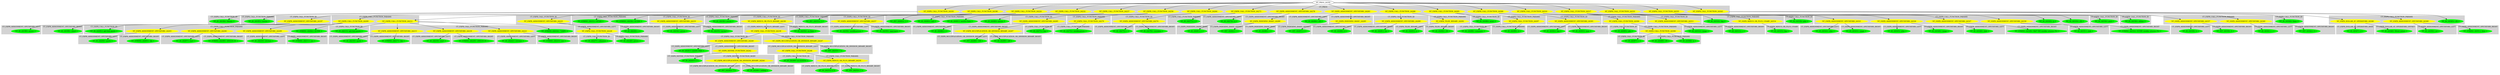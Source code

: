 digraph {

subgraph cluster0 {
 node [style=filled,color=white];
 style=filled;
 color=lightgrey;
 label = "CT_PROG";

"NT_EXPR_CALL_FUNCTION_24193"
 [fillcolor = yellow]
"NT_EXPR_CALL_FUNCTION_24196"
 [fillcolor = yellow]
"NT_EXPR_CALL_FUNCTION_24224"
 [fillcolor = yellow]
"NT_EXPR_CALL_FUNCTION_24232"
 [fillcolor = yellow]
"NT_EXPR_CALL_FUNCTION_24237"
 [fillcolor = yellow]
"NT_EXPR_CALL_FUNCTION_24256"
 [fillcolor = yellow]
"NT_EXPR_CALL_FUNCTION_24264"
 [fillcolor = yellow]
"NT_EXPR_CALL_FUNCTION_24273"
 [fillcolor = yellow]
"NT_EXPR_ASSIGNMENT_OPETATORS_24278"
 [fillcolor = yellow]
"NT_EXPR_ASSIGNMENT_OPETATORS_24283"
 [fillcolor = yellow]
"NT_EXPR_CALL_FUNCTION_24288"
 [fillcolor = yellow]
"NT_EXPR_CALL_FUNCTION_24295"
 [fillcolor = yellow]
"NT_EXPR_CALL_FUNCTION_24300"
 [fillcolor = yellow]
"NT_EXPR_CALL_FUNCTION_24310"
 [fillcolor = yellow]
"NT_EXPR_CALL_FUNCTION_24317"
 [fillcolor = yellow]
"NT_EXPR_CALL_FUNCTION_24333"
 [fillcolor = yellow]
"NT_EXPR_CALL_FUNCTION_24335"
 [fillcolor = yellow]
"NT_EXPR_CALL_FUNCTION_24343"
 [fillcolor = yellow]
}
"NT_PROG_24192"->"NT_EXPR_CALL_FUNCTION_24193"
subgraph cluster1 {
 node [style=filled,color=white];
 style=filled;
 color=lightgrey;
 label = "CT_EXPR_CALL_FUNCTION_ID";

"NT_ID_24194< library >"
 [fillcolor = green]
}
subgraph cluster2 {
 node [style=filled,color=white];
 style=filled;
 color=lightgrey;
 label = "CT_EXPR_CALL_FUNCTION_PARAMS";

"NT_ID_24195< tseries >"
 [fillcolor = green]
}
"NT_EXPR_CALL_FUNCTION_24193"->"NT_ID_24194< library >"
"NT_EXPR_CALL_FUNCTION_24193"->"NT_ID_24195< tseries >"
"NT_PROG_24192"->"NT_EXPR_CALL_FUNCTION_24196"
subgraph cluster3 {
 node [style=filled,color=white];
 style=filled;
 color=lightgrey;
 label = "CT_EXPR_CALL_FUNCTION_ID";

"NT_EXPR_ASSIGNMENT_OPETATORS_24197"
 [fillcolor = yellow]
}
subgraph cluster4 {
 node [style=filled,color=white];
 style=filled;
 color=lightgrey;
 label = "CT_EXPR_CALL_FUNCTION_PARAMS";

"NT_EXPR_CALL_FUNCTION_24200"
 [fillcolor = yellow]
"NT_EXPR_CALL_FUNCTION_24212"
 [fillcolor = yellow]
}
"NT_EXPR_CALL_FUNCTION_24196"->"NT_EXPR_ASSIGNMENT_OPETATORS_24197"
subgraph cluster5 {
 node [style=filled,color=white];
 style=filled;
 color=lightgrey;
 label = "CT_EXPR_ASSIGNMENT_OPETATORS_LEFT";

"NT_ID_24198< prices >"
 [fillcolor = green]
}
subgraph cluster6 {
 node [style=filled,color=white];
 style=filled;
 color=lightgrey;
 label = "CT_EXPR_ASSIGNMENT_OPETATORS_RIGHT";

"NT_ID_24199< cbind >"
 [fillcolor = green]
}
"NT_EXPR_ASSIGNMENT_OPETATORS_24197"->"NT_ID_24198< prices >"
"NT_EXPR_ASSIGNMENT_OPETATORS_24197"->"NT_ID_24199< cbind >"
"NT_EXPR_CALL_FUNCTION_24196"->"NT_EXPR_CALL_FUNCTION_24200"
subgraph cluster7 {
 node [style=filled,color=white];
 style=filled;
 color=lightgrey;
 label = "CT_EXPR_CALL_FUNCTION_ID";

"NT_ID_24201< get.hist.quote >"
 [fillcolor = green]
}
subgraph cluster8 {
 node [style=filled,color=white];
 style=filled;
 color=lightgrey;
 label = "CT_EXPR_CALL_FUNCTION_PARAMS";

"NT_STRING_24202< SUNW >"
 [fillcolor = green]
"NT_EXPR_ASSIGNMENT_OPETATORS_24203"
 [fillcolor = yellow]
"NT_EXPR_ASSIGNMENT_OPETATORS_24206"
 [fillcolor = yellow]
"NT_EXPR_ASSIGNMENT_OPETATORS_24209"
 [fillcolor = yellow]
}
"NT_EXPR_CALL_FUNCTION_24200"->"NT_ID_24201< get.hist.quote >"
"NT_EXPR_CALL_FUNCTION_24200"->"NT_STRING_24202< SUNW >"
"NT_EXPR_CALL_FUNCTION_24200"->"NT_EXPR_ASSIGNMENT_OPETATORS_24203"
subgraph cluster9 {
 node [style=filled,color=white];
 style=filled;
 color=lightgrey;
 label = "CT_EXPR_ASSIGNMENT_OPETATORS_LEFT";

"NT_ID_24204< quote >"
 [fillcolor = green]
}
subgraph cluster10 {
 node [style=filled,color=white];
 style=filled;
 color=lightgrey;
 label = "CT_EXPR_ASSIGNMENT_OPETATORS_RIGHT";

"NT_STRING_24205< Adj >"
 [fillcolor = green]
}
"NT_EXPR_ASSIGNMENT_OPETATORS_24203"->"NT_ID_24204< quote >"
"NT_EXPR_ASSIGNMENT_OPETATORS_24203"->"NT_STRING_24205< Adj >"
"NT_EXPR_CALL_FUNCTION_24200"->"NT_EXPR_ASSIGNMENT_OPETATORS_24206"
subgraph cluster11 {
 node [style=filled,color=white];
 style=filled;
 color=lightgrey;
 label = "CT_EXPR_ASSIGNMENT_OPETATORS_LEFT";

"NT_ID_24207< start >"
 [fillcolor = green]
}
subgraph cluster12 {
 node [style=filled,color=white];
 style=filled;
 color=lightgrey;
 label = "CT_EXPR_ASSIGNMENT_OPETATORS_RIGHT";

"NT_STRING_24208< 2003-01-01 >"
 [fillcolor = green]
}
"NT_EXPR_ASSIGNMENT_OPETATORS_24206"->"NT_ID_24207< start >"
"NT_EXPR_ASSIGNMENT_OPETATORS_24206"->"NT_STRING_24208< 2003-01-01 >"
"NT_EXPR_CALL_FUNCTION_24200"->"NT_EXPR_ASSIGNMENT_OPETATORS_24209"
subgraph cluster13 {
 node [style=filled,color=white];
 style=filled;
 color=lightgrey;
 label = "CT_EXPR_ASSIGNMENT_OPETATORS_LEFT";

"NT_ID_24210< retclass >"
 [fillcolor = green]
}
subgraph cluster14 {
 node [style=filled,color=white];
 style=filled;
 color=lightgrey;
 label = "CT_EXPR_ASSIGNMENT_OPETATORS_RIGHT";

"NT_STRING_24211< zoo >"
 [fillcolor = green]
}
"NT_EXPR_ASSIGNMENT_OPETATORS_24209"->"NT_ID_24210< retclass >"
"NT_EXPR_ASSIGNMENT_OPETATORS_24209"->"NT_STRING_24211< zoo >"
"NT_EXPR_CALL_FUNCTION_24196"->"NT_EXPR_CALL_FUNCTION_24212"
subgraph cluster15 {
 node [style=filled,color=white];
 style=filled;
 color=lightgrey;
 label = "CT_EXPR_CALL_FUNCTION_ID";

"NT_ID_24213< get.hist.quote >"
 [fillcolor = green]
}
subgraph cluster16 {
 node [style=filled,color=white];
 style=filled;
 color=lightgrey;
 label = "CT_EXPR_CALL_FUNCTION_PARAMS";

"NT_STRING_24214< ^GSPC >"
 [fillcolor = green]
"NT_EXPR_ASSIGNMENT_OPETATORS_24215"
 [fillcolor = yellow]
"NT_EXPR_ASSIGNMENT_OPETATORS_24218"
 [fillcolor = yellow]
"NT_EXPR_ASSIGNMENT_OPETATORS_24221"
 [fillcolor = yellow]
}
"NT_EXPR_CALL_FUNCTION_24212"->"NT_ID_24213< get.hist.quote >"
"NT_EXPR_CALL_FUNCTION_24212"->"NT_STRING_24214< ^GSPC >"
"NT_EXPR_CALL_FUNCTION_24212"->"NT_EXPR_ASSIGNMENT_OPETATORS_24215"
subgraph cluster17 {
 node [style=filled,color=white];
 style=filled;
 color=lightgrey;
 label = "CT_EXPR_ASSIGNMENT_OPETATORS_LEFT";

"NT_ID_24216< quote >"
 [fillcolor = green]
}
subgraph cluster18 {
 node [style=filled,color=white];
 style=filled;
 color=lightgrey;
 label = "CT_EXPR_ASSIGNMENT_OPETATORS_RIGHT";

"NT_STRING_24217< Adj >"
 [fillcolor = green]
}
"NT_EXPR_ASSIGNMENT_OPETATORS_24215"->"NT_ID_24216< quote >"
"NT_EXPR_ASSIGNMENT_OPETATORS_24215"->"NT_STRING_24217< Adj >"
"NT_EXPR_CALL_FUNCTION_24212"->"NT_EXPR_ASSIGNMENT_OPETATORS_24218"
subgraph cluster19 {
 node [style=filled,color=white];
 style=filled;
 color=lightgrey;
 label = "CT_EXPR_ASSIGNMENT_OPETATORS_LEFT";

"NT_ID_24219< start >"
 [fillcolor = green]
}
subgraph cluster20 {
 node [style=filled,color=white];
 style=filled;
 color=lightgrey;
 label = "CT_EXPR_ASSIGNMENT_OPETATORS_RIGHT";

"NT_STRING_24220< 2003-01-01 >"
 [fillcolor = green]
}
"NT_EXPR_ASSIGNMENT_OPETATORS_24218"->"NT_ID_24219< start >"
"NT_EXPR_ASSIGNMENT_OPETATORS_24218"->"NT_STRING_24220< 2003-01-01 >"
"NT_EXPR_CALL_FUNCTION_24212"->"NT_EXPR_ASSIGNMENT_OPETATORS_24221"
subgraph cluster21 {
 node [style=filled,color=white];
 style=filled;
 color=lightgrey;
 label = "CT_EXPR_ASSIGNMENT_OPETATORS_LEFT";

"NT_ID_24222< retclass >"
 [fillcolor = green]
}
subgraph cluster22 {
 node [style=filled,color=white];
 style=filled;
 color=lightgrey;
 label = "CT_EXPR_ASSIGNMENT_OPETATORS_RIGHT";

"NT_STRING_24223< zoo >"
 [fillcolor = green]
}
"NT_EXPR_ASSIGNMENT_OPETATORS_24221"->"NT_ID_24222< retclass >"
"NT_EXPR_ASSIGNMENT_OPETATORS_24221"->"NT_STRING_24223< zoo >"
"NT_PROG_24192"->"NT_EXPR_CALL_FUNCTION_24224"
subgraph cluster23 {
 node [style=filled,color=white];
 style=filled;
 color=lightgrey;
 label = "CT_EXPR_CALL_FUNCTION_ID";

"NT_EXPR_ASSIGNMENT_OPETATORS_24225"
 [fillcolor = yellow]
}
subgraph cluster24 {
 node [style=filled,color=white];
 style=filled;
 color=lightgrey;
 label = "CT_EXPR_CALL_FUNCTION_PARAMS";

"NT_STRING_24230< SUNW >"
 [fillcolor = green]
"NT_STRING_24231< SP500 >"
 [fillcolor = green]
}
"NT_EXPR_CALL_FUNCTION_24224"->"NT_EXPR_ASSIGNMENT_OPETATORS_24225"
subgraph cluster25 {
 node [style=filled,color=white];
 style=filled;
 color=lightgrey;
 label = "CT_EXPR_ASSIGNMENT_OPETATORS_LEFT";

"NT_EXPR_CALL_FUNCTION_24226"
 [fillcolor = yellow]
}
subgraph cluster26 {
 node [style=filled,color=white];
 style=filled;
 color=lightgrey;
 label = "CT_EXPR_ASSIGNMENT_OPETATORS_RIGHT";

"NT_ID_24229< c >"
 [fillcolor = green]
}
"NT_EXPR_ASSIGNMENT_OPETATORS_24225"->"NT_EXPR_CALL_FUNCTION_24226"
subgraph cluster27 {
 node [style=filled,color=white];
 style=filled;
 color=lightgrey;
 label = "CT_EXPR_CALL_FUNCTION_ID";

"NT_ID_24227< colnames >"
 [fillcolor = green]
}
subgraph cluster28 {
 node [style=filled,color=white];
 style=filled;
 color=lightgrey;
 label = "CT_EXPR_CALL_FUNCTION_PARAMS";

"NT_ID_24228< prices >"
 [fillcolor = green]
}
"NT_EXPR_CALL_FUNCTION_24226"->"NT_ID_24227< colnames >"
"NT_EXPR_CALL_FUNCTION_24226"->"NT_ID_24228< prices >"
"NT_EXPR_ASSIGNMENT_OPETATORS_24225"->"NT_ID_24229< c >"
"NT_EXPR_CALL_FUNCTION_24224"->"NT_STRING_24230< SUNW >"
"NT_EXPR_CALL_FUNCTION_24224"->"NT_STRING_24231< SP500 >"
"NT_PROG_24192"->"NT_EXPR_CALL_FUNCTION_24232"
subgraph cluster29 {
 node [style=filled,color=white];
 style=filled;
 color=lightgrey;
 label = "CT_EXPR_CALL_FUNCTION_ID";

"NT_EXPR_ASSIGNMENT_OPETATORS_24233"
 [fillcolor = yellow]
}
subgraph cluster30 {
 node [style=filled,color=white];
 style=filled;
 color=lightgrey;
 label = "CT_EXPR_CALL_FUNCTION_PARAMS";

"NT_ID_24236< prices >"
 [fillcolor = green]
}
"NT_EXPR_CALL_FUNCTION_24232"->"NT_EXPR_ASSIGNMENT_OPETATORS_24233"
subgraph cluster31 {
 node [style=filled,color=white];
 style=filled;
 color=lightgrey;
 label = "CT_EXPR_ASSIGNMENT_OPETATORS_LEFT";

"NT_ID_24234< prices >"
 [fillcolor = green]
}
subgraph cluster32 {
 node [style=filled,color=white];
 style=filled;
 color=lightgrey;
 label = "CT_EXPR_ASSIGNMENT_OPETATORS_RIGHT";

"NT_ID_24235< na.locf >"
 [fillcolor = green]
}
"NT_EXPR_ASSIGNMENT_OPETATORS_24233"->"NT_ID_24234< prices >"
"NT_EXPR_ASSIGNMENT_OPETATORS_24233"->"NT_ID_24235< na.locf >"
"NT_EXPR_CALL_FUNCTION_24232"->"NT_ID_24236< prices >"
"NT_PROG_24192"->"NT_EXPR_CALL_FUNCTION_24237"
subgraph cluster33 {
 node [style=filled,color=white];
 style=filled;
 color=lightgrey;
 label = "CT_EXPR_CALL_FUNCTION_ID";

"NT_EXPR_MINUS_OR_PLUS_BINARY_24238"
 [fillcolor = yellow]
}
subgraph cluster34 {
 node [style=filled,color=white];
 style=filled;
 color=lightgrey;
 label = "CT_EXPR_CALL_FUNCTION_PARAMS";

"NT_INT_24255< 1 >"
 [fillcolor = green]
}
"NT_EXPR_CALL_FUNCTION_24237"->"NT_EXPR_MINUS_OR_PLUS_BINARY_24238"
subgraph cluster35 {
 node [style=filled,color=white];
 style=filled;
 color=lightgrey;
 label = "CT_EXPR_MINUS_OR_PLUS_BINARY_LEFT";

"NT_EXPR_CALL_FUNCTION_24239"
 [fillcolor = yellow]
}
subgraph cluster36 {
 node [style=filled,color=white];
 style=filled;
 color=lightgrey;
 label = "CT_EXPR_MINUS_OR_PLUS_BINARY_RIGHT";

"NT_ID_24254< as.Date >"
 [fillcolor = green]
}
"NT_EXPR_MINUS_OR_PLUS_BINARY_24238"->"NT_EXPR_CALL_FUNCTION_24239"
subgraph cluster37 {
 node [style=filled,color=white];
 style=filled;
 color=lightgrey;
 label = "CT_EXPR_CALL_FUNCTION_ID";

"NT_EXPR_ASSIGNMENT_OPETATORS_24240"
 [fillcolor = yellow]
}
subgraph cluster38 {
 node [style=filled,color=white];
 style=filled;
 color=lightgrey;
 label = "CT_EXPR_CALL_FUNCTION_PARAMS";

"NT_EXPR_MULTIPLICATION_OR_DIVISION_BINARY_24247"
 [fillcolor = yellow]
}
"NT_EXPR_CALL_FUNCTION_24239"->"NT_EXPR_ASSIGNMENT_OPETATORS_24240"
subgraph cluster39 {
 node [style=filled,color=white];
 style=filled;
 color=lightgrey;
 label = "CT_EXPR_ASSIGNMENT_OPETATORS_LEFT";

"NT_ID_24241< nextfri.Date >"
 [fillcolor = green]
}
subgraph cluster40 {
 node [style=filled,color=white];
 style=filled;
 color=lightgrey;
 label = "CT_EXPR_ASSIGNMENT_OPETATORS_RIGHT";

"NT_EXPR_DEFINE_FUNCTION_24242"
 [fillcolor = yellow]
}
"NT_EXPR_ASSIGNMENT_OPETATORS_24240"->"NT_ID_24241< nextfri.Date >"
"NT_EXPR_ASSIGNMENT_OPETATORS_24240"->"NT_EXPR_DEFINE_FUNCTION_24242"
subgraph cluster41 {
 node [style=filled,color=white];
 style=filled;
 color=lightgrey;
 label = "CT_EXPR_DEFINE_FUNCTION_PARAMS";

"NT_ID_24243< x >"
 [fillcolor = green]
}
subgraph cluster42 {
 node [style=filled,color=white];
 style=filled;
 color=lightgrey;
 label = "CT_EXPR_DEFINE_FUNCTION_BODY";

"NT_EXPR_MULTIPLICATION_OR_DIVISION_BINARY_24244"
 [fillcolor = yellow]
}
"NT_EXPR_DEFINE_FUNCTION_24242"->"NT_ID_24243< x >"
"NT_EXPR_DEFINE_FUNCTION_24242"->"NT_EXPR_MULTIPLICATION_OR_DIVISION_BINARY_24244"
subgraph cluster43 {
 node [style=filled,color=white];
 style=filled;
 color=lightgrey;
 label = "CT_EXPR_MULTIPLICATION_OR_DIVISION_BINARY_LEFT";

"NT_INT_24245< 7 >"
 [fillcolor = green]
}
subgraph cluster44 {
 node [style=filled,color=white];
 style=filled;
 color=lightgrey;
 label = "CT_EXPR_MULTIPLICATION_OR_DIVISION_BINARY_RIGHT";

"NT_ID_24246< ceiling >"
 [fillcolor = green]
}
"NT_EXPR_MULTIPLICATION_OR_DIVISION_BINARY_24244"->"NT_INT_24245< 7 >"
"NT_EXPR_MULTIPLICATION_OR_DIVISION_BINARY_24244"->"NT_ID_24246< ceiling >"
"NT_EXPR_CALL_FUNCTION_24239"->"NT_EXPR_MULTIPLICATION_OR_DIVISION_BINARY_24247"
subgraph cluster45 {
 node [style=filled,color=white];
 style=filled;
 color=lightgrey;
 label = "CT_EXPR_MULTIPLICATION_OR_DIVISION_BINARY_LEFT";

"NT_EXPR_CALL_FUNCTION_24248"
 [fillcolor = yellow]
}
subgraph cluster46 {
 node [style=filled,color=white];
 style=filled;
 color=lightgrey;
 label = "CT_EXPR_MULTIPLICATION_OR_DIVISION_BINARY_RIGHT";

"NT_INT_24253< 7 >"
 [fillcolor = green]
}
"NT_EXPR_MULTIPLICATION_OR_DIVISION_BINARY_24247"->"NT_EXPR_CALL_FUNCTION_24248"
subgraph cluster47 {
 node [style=filled,color=white];
 style=filled;
 color=lightgrey;
 label = "CT_EXPR_CALL_FUNCTION_ID";

"NT_ID_24249< as.numeric >"
 [fillcolor = green]
}
subgraph cluster48 {
 node [style=filled,color=white];
 style=filled;
 color=lightgrey;
 label = "CT_EXPR_CALL_FUNCTION_PARAMS";

"NT_EXPR_MINUS_OR_PLUS_BINARY_24250"
 [fillcolor = yellow]
}
"NT_EXPR_CALL_FUNCTION_24248"->"NT_ID_24249< as.numeric >"
"NT_EXPR_CALL_FUNCTION_24248"->"NT_EXPR_MINUS_OR_PLUS_BINARY_24250"
subgraph cluster49 {
 node [style=filled,color=white];
 style=filled;
 color=lightgrey;
 label = "CT_EXPR_MINUS_OR_PLUS_BINARY_LEFT";

"NT_ID_24251< x >"
 [fillcolor = green]
}
subgraph cluster50 {
 node [style=filled,color=white];
 style=filled;
 color=lightgrey;
 label = "CT_EXPR_MINUS_OR_PLUS_BINARY_RIGHT";

"NT_INT_24252< 1 >"
 [fillcolor = green]
}
"NT_EXPR_MINUS_OR_PLUS_BINARY_24250"->"NT_ID_24251< x >"
"NT_EXPR_MINUS_OR_PLUS_BINARY_24250"->"NT_INT_24252< 1 >"
"NT_EXPR_MULTIPLICATION_OR_DIVISION_BINARY_24247"->"NT_INT_24253< 7 >"
"NT_EXPR_MINUS_OR_PLUS_BINARY_24238"->"NT_ID_24254< as.Date >"
"NT_EXPR_CALL_FUNCTION_24237"->"NT_INT_24255< 1 >"
"NT_PROG_24192"->"NT_EXPR_CALL_FUNCTION_24256"
subgraph cluster51 {
 node [style=filled,color=white];
 style=filled;
 color=lightgrey;
 label = "CT_EXPR_CALL_FUNCTION_ID";

"NT_EXPR_ASSIGNMENT_OPETATORS_24257"
 [fillcolor = yellow]
}
subgraph cluster52 {
 node [style=filled,color=white];
 style=filled;
 color=lightgrey;
 label = "CT_EXPR_CALL_FUNCTION_PARAMS";

"NT_ID_24260< prices >"
 [fillcolor = green]
"NT_ID_24261< nextfri.Date >"
 [fillcolor = green]
"NT_ID_24262< tail >"
 [fillcolor = green]
"NT_INT_24263< 1 >"
 [fillcolor = green]
}
"NT_EXPR_CALL_FUNCTION_24256"->"NT_EXPR_ASSIGNMENT_OPETATORS_24257"
subgraph cluster53 {
 node [style=filled,color=white];
 style=filled;
 color=lightgrey;
 label = "CT_EXPR_ASSIGNMENT_OPETATORS_LEFT";

"NT_ID_24258< weekly.prices >"
 [fillcolor = green]
}
subgraph cluster54 {
 node [style=filled,color=white];
 style=filled;
 color=lightgrey;
 label = "CT_EXPR_ASSIGNMENT_OPETATORS_RIGHT";

"NT_ID_24259< aggregate >"
 [fillcolor = green]
}
"NT_EXPR_ASSIGNMENT_OPETATORS_24257"->"NT_ID_24258< weekly.prices >"
"NT_EXPR_ASSIGNMENT_OPETATORS_24257"->"NT_ID_24259< aggregate >"
"NT_EXPR_CALL_FUNCTION_24256"->"NT_ID_24260< prices >"
"NT_EXPR_CALL_FUNCTION_24256"->"NT_ID_24261< nextfri.Date >"
"NT_EXPR_CALL_FUNCTION_24256"->"NT_ID_24262< tail >"
"NT_EXPR_CALL_FUNCTION_24256"->"NT_INT_24263< 1 >"
"NT_PROG_24192"->"NT_EXPR_CALL_FUNCTION_24264"
subgraph cluster55 {
 node [style=filled,color=white];
 style=filled;
 color=lightgrey;
 label = "CT_EXPR_CALL_FUNCTION_ID";

"NT_EXPR_ASSIGNMENT_OPETATORS_24265"
 [fillcolor = yellow]
}
subgraph cluster56 {
 node [style=filled,color=white];
 style=filled;
 color=lightgrey;
 label = "CT_EXPR_CALL_FUNCTION_PARAMS";

"NT_EXPR_CALL_FUNCTION_24270"
 [fillcolor = yellow]
}
"NT_EXPR_CALL_FUNCTION_24264"->"NT_EXPR_ASSIGNMENT_OPETATORS_24265"
subgraph cluster57 {
 node [style=filled,color=white];
 style=filled;
 color=lightgrey;
 label = "CT_EXPR_ASSIGNMENT_OPETATORS_LEFT";

"NT_ID_24266< r >"
 [fillcolor = green]
}
subgraph cluster58 {
 node [style=filled,color=white];
 style=filled;
 color=lightgrey;
 label = "CT_EXPR_ASSIGNMENT_OPETATORS_RIGHT";

"NT_EXPR_MULTIPLICATION_OR_DIVISION_BINARY_24267"
 [fillcolor = yellow]
}
"NT_EXPR_ASSIGNMENT_OPETATORS_24265"->"NT_ID_24266< r >"
"NT_EXPR_ASSIGNMENT_OPETATORS_24265"->"NT_EXPR_MULTIPLICATION_OR_DIVISION_BINARY_24267"
subgraph cluster59 {
 node [style=filled,color=white];
 style=filled;
 color=lightgrey;
 label = "CT_EXPR_MULTIPLICATION_OR_DIVISION_BINARY_LEFT";

"NT_INT_24268< 100 >"
 [fillcolor = green]
}
subgraph cluster60 {
 node [style=filled,color=white];
 style=filled;
 color=lightgrey;
 label = "CT_EXPR_MULTIPLICATION_OR_DIVISION_BINARY_RIGHT";

"NT_ID_24269< diff >"
 [fillcolor = green]
}
"NT_EXPR_MULTIPLICATION_OR_DIVISION_BINARY_24267"->"NT_INT_24268< 100 >"
"NT_EXPR_MULTIPLICATION_OR_DIVISION_BINARY_24267"->"NT_ID_24269< diff >"
"NT_EXPR_CALL_FUNCTION_24264"->"NT_EXPR_CALL_FUNCTION_24270"
subgraph cluster61 {
 node [style=filled,color=white];
 style=filled;
 color=lightgrey;
 label = "CT_EXPR_CALL_FUNCTION_ID";

"NT_ID_24271< log >"
 [fillcolor = green]
}
subgraph cluster62 {
 node [style=filled,color=white];
 style=filled;
 color=lightgrey;
 label = "CT_EXPR_CALL_FUNCTION_PARAMS";

"NT_ID_24272< weekly.prices >"
 [fillcolor = green]
}
"NT_EXPR_CALL_FUNCTION_24270"->"NT_ID_24271< log >"
"NT_EXPR_CALL_FUNCTION_24270"->"NT_ID_24272< weekly.prices >"
"NT_PROG_24192"->"NT_EXPR_CALL_FUNCTION_24273"
subgraph cluster63 {
 node [style=filled,color=white];
 style=filled;
 color=lightgrey;
 label = "CT_EXPR_CALL_FUNCTION_ID";

"NT_EXPR_ASSIGNMENT_OPETATORS_24274"
 [fillcolor = yellow]
}
subgraph cluster64 {
 node [style=filled,color=white];
 style=filled;
 color=lightgrey;
 label = "CT_EXPR_CALL_FUNCTION_PARAMS";

"NT_ID_24277< r >"
 [fillcolor = green]
}
"NT_EXPR_CALL_FUNCTION_24273"->"NT_EXPR_ASSIGNMENT_OPETATORS_24274"
subgraph cluster65 {
 node [style=filled,color=white];
 style=filled;
 color=lightgrey;
 label = "CT_EXPR_ASSIGNMENT_OPETATORS_LEFT";

"NT_ID_24275< r >"
 [fillcolor = green]
}
subgraph cluster66 {
 node [style=filled,color=white];
 style=filled;
 color=lightgrey;
 label = "CT_EXPR_ASSIGNMENT_OPETATORS_RIGHT";

"NT_ID_24276< coredata >"
 [fillcolor = green]
}
"NT_EXPR_ASSIGNMENT_OPETATORS_24274"->"NT_ID_24275< r >"
"NT_EXPR_ASSIGNMENT_OPETATORS_24274"->"NT_ID_24276< coredata >"
"NT_EXPR_CALL_FUNCTION_24273"->"NT_ID_24277< r >"
"NT_PROG_24192"->"NT_EXPR_ASSIGNMENT_OPETATORS_24278"
subgraph cluster67 {
 node [style=filled,color=white];
 style=filled;
 color=lightgrey;
 label = "CT_EXPR_ASSIGNMENT_OPETATORS_LEFT";

"NT_ID_24279< rj >"
 [fillcolor = green]
}
subgraph cluster68 {
 node [style=filled,color=white];
 style=filled;
 color=lightgrey;
 label = "CT_EXPR_ASSIGNMENT_OPETATORS_RIGHT";

"NT_EXPR_INDEXING_BASIC_24280"
 [fillcolor = yellow]
}
"NT_EXPR_ASSIGNMENT_OPETATORS_24278"->"NT_ID_24279< rj >"
"NT_EXPR_ASSIGNMENT_OPETATORS_24278"->"NT_EXPR_INDEXING_BASIC_24280"
subgraph cluster69 {
 node [style=filled,color=white];
 style=filled;
 color=lightgrey;
 label = "CT_EXPR_INDEXING_BASIC_BASE";

"NT_ID_24281< r >"
 [fillcolor = green]}
subgraph cluster70 {
 node [style=filled,color=white];
 style=filled;
 color=lightgrey;
 label = "CT_EXPR_INDEXING_BASIC_OFFSET";

"NT_INT_24282< 1 >"
 [fillcolor = green]}
"NT_EXPR_INDEXING_BASIC_24280"->"NT_ID_24281< r >"
"NT_EXPR_INDEXING_BASIC_24280"->"NT_INT_24282< 1 >"
"NT_PROG_24192"->"NT_EXPR_ASSIGNMENT_OPETATORS_24283"
subgraph cluster71 {
 node [style=filled,color=white];
 style=filled;
 color=lightgrey;
 label = "CT_EXPR_ASSIGNMENT_OPETATORS_LEFT";

"NT_ID_24284< rM >"
 [fillcolor = green]
}
subgraph cluster72 {
 node [style=filled,color=white];
 style=filled;
 color=lightgrey;
 label = "CT_EXPR_ASSIGNMENT_OPETATORS_RIGHT";

"NT_EXPR_INDEXING_BASIC_24285"
 [fillcolor = yellow]
}
"NT_EXPR_ASSIGNMENT_OPETATORS_24283"->"NT_ID_24284< rM >"
"NT_EXPR_ASSIGNMENT_OPETATORS_24283"->"NT_EXPR_INDEXING_BASIC_24285"
subgraph cluster73 {
 node [style=filled,color=white];
 style=filled;
 color=lightgrey;
 label = "CT_EXPR_INDEXING_BASIC_BASE";

"NT_ID_24286< r >"
 [fillcolor = green]}
subgraph cluster74 {
 node [style=filled,color=white];
 style=filled;
 color=lightgrey;
 label = "CT_EXPR_INDEXING_BASIC_OFFSET";

"NT_INT_24287< 2 >"
 [fillcolor = green]}
"NT_EXPR_INDEXING_BASIC_24285"->"NT_ID_24286< r >"
"NT_EXPR_INDEXING_BASIC_24285"->"NT_INT_24287< 2 >"
"NT_PROG_24192"->"NT_EXPR_CALL_FUNCTION_24288"
subgraph cluster75 {
 node [style=filled,color=white];
 style=filled;
 color=lightgrey;
 label = "CT_EXPR_CALL_FUNCTION_ID";

"NT_EXPR_ASSIGNMENT_OPETATORS_24289"
 [fillcolor = yellow]
}
subgraph cluster76 {
 node [style=filled,color=white];
 style=filled;
 color=lightgrey;
 label = "CT_EXPR_CALL_FUNCTION_PARAMS";

"NT_EXPR_TILDE_BINARY_24292"
 [fillcolor = yellow]
}
"NT_EXPR_CALL_FUNCTION_24288"->"NT_EXPR_ASSIGNMENT_OPETATORS_24289"
subgraph cluster77 {
 node [style=filled,color=white];
 style=filled;
 color=lightgrey;
 label = "CT_EXPR_ASSIGNMENT_OPETATORS_LEFT";

"NT_ID_24290< d >"
 [fillcolor = green]
}
subgraph cluster78 {
 node [style=filled,color=white];
 style=filled;
 color=lightgrey;
 label = "CT_EXPR_ASSIGNMENT_OPETATORS_RIGHT";

"NT_ID_24291< lm >"
 [fillcolor = green]
}
"NT_EXPR_ASSIGNMENT_OPETATORS_24289"->"NT_ID_24290< d >"
"NT_EXPR_ASSIGNMENT_OPETATORS_24289"->"NT_ID_24291< lm >"
"NT_EXPR_CALL_FUNCTION_24288"->"NT_EXPR_TILDE_BINARY_24292"
subgraph cluster79 {
 node [style=filled,color=white];
 style=filled;
 color=lightgrey;
 label = "CT_EXPR_TILDE_BINARY_LEFT";

"NT_ID_24293< rj >"
 [fillcolor = green]
}
subgraph cluster80 {
 node [style=filled,color=white];
 style=filled;
 color=lightgrey;
 label = "CT_EXPR_TILDE_BINARY_RIGHT";

"NT_ID_24294< rM >"
 [fillcolor = green]
}
"NT_EXPR_TILDE_BINARY_24292"->"NT_ID_24293< rj >"
"NT_EXPR_TILDE_BINARY_24292"->"NT_ID_24294< rM >"
"NT_PROG_24192"->"NT_EXPR_CALL_FUNCTION_24295"
subgraph cluster81 {
 node [style=filled,color=white];
 style=filled;
 color=lightgrey;
 label = "CT_EXPR_CALL_FUNCTION_ID";

"NT_ID_24296< print >"
 [fillcolor = green]
}
subgraph cluster82 {
 node [style=filled,color=white];
 style=filled;
 color=lightgrey;
 label = "CT_EXPR_CALL_FUNCTION_PARAMS";

"NT_EXPR_CALL_FUNCTION_24297"
 [fillcolor = yellow]
}
"NT_EXPR_CALL_FUNCTION_24295"->"NT_ID_24296< print >"
"NT_EXPR_CALL_FUNCTION_24295"->"NT_EXPR_CALL_FUNCTION_24297"
subgraph cluster83 {
 node [style=filled,color=white];
 style=filled;
 color=lightgrey;
 label = "CT_EXPR_CALL_FUNCTION_ID";

"NT_ID_24298< summary >"
 [fillcolor = green]
}
subgraph cluster84 {
 node [style=filled,color=white];
 style=filled;
 color=lightgrey;
 label = "CT_EXPR_CALL_FUNCTION_PARAMS";

"NT_ID_24299< d >"
 [fillcolor = green]
}
"NT_EXPR_CALL_FUNCTION_24297"->"NT_ID_24298< summary >"
"NT_EXPR_CALL_FUNCTION_24297"->"NT_ID_24299< d >"
"NT_PROG_24192"->"NT_EXPR_CALL_FUNCTION_24300"
subgraph cluster85 {
 node [style=filled,color=white];
 style=filled;
 color=lightgrey;
 label = "CT_EXPR_CALL_FUNCTION_ID";

"NT_EXPR_ASSIGNMENT_OPETATORS_24301"
 [fillcolor = yellow]
}
subgraph cluster86 {
 node [style=filled,color=white];
 style=filled;
 color=lightgrey;
 label = "CT_EXPR_CALL_FUNCTION_PARAMS";

"NT_EXPR_CALL_FUNCTION_24304"
 [fillcolor = yellow]
}
"NT_EXPR_CALL_FUNCTION_24300"->"NT_EXPR_ASSIGNMENT_OPETATORS_24301"
subgraph cluster87 {
 node [style=filled,color=white];
 style=filled;
 color=lightgrey;
 label = "CT_EXPR_ASSIGNMENT_OPETATORS_LEFT";

"NT_ID_24302< big >"
 [fillcolor = green]
}
subgraph cluster88 {
 node [style=filled,color=white];
 style=filled;
 color=lightgrey;
 label = "CT_EXPR_ASSIGNMENT_OPETATORS_RIGHT";

"NT_ID_24303< max >"
 [fillcolor = green]
}
"NT_EXPR_ASSIGNMENT_OPETATORS_24301"->"NT_ID_24302< big >"
"NT_EXPR_ASSIGNMENT_OPETATORS_24301"->"NT_ID_24303< max >"
"NT_EXPR_CALL_FUNCTION_24300"->"NT_EXPR_CALL_FUNCTION_24304"
subgraph cluster89 {
 node [style=filled,color=white];
 style=filled;
 color=lightgrey;
 label = "CT_EXPR_CALL_FUNCTION_ID";

"NT_ID_24305< abs >"
 [fillcolor = green]
}
subgraph cluster90 {
 node [style=filled,color=white];
 style=filled;
 color=lightgrey;
 label = "CT_EXPR_CALL_FUNCTION_PARAMS";

"NT_EXPR_CALL_FUNCTION_24306"
 [fillcolor = yellow]
}
"NT_EXPR_CALL_FUNCTION_24304"->"NT_ID_24305< abs >"
"NT_EXPR_CALL_FUNCTION_24304"->"NT_EXPR_CALL_FUNCTION_24306"
subgraph cluster91 {
 node [style=filled,color=white];
 style=filled;
 color=lightgrey;
 label = "CT_EXPR_CALL_FUNCTION_ID";

"NT_ID_24307< c >"
 [fillcolor = green]
}
subgraph cluster92 {
 node [style=filled,color=white];
 style=filled;
 color=lightgrey;
 label = "CT_EXPR_CALL_FUNCTION_PARAMS";

"NT_ID_24308< rj >"
 [fillcolor = green]
"NT_ID_24309< rM >"
 [fillcolor = green]
}
"NT_EXPR_CALL_FUNCTION_24306"->"NT_ID_24307< c >"
"NT_EXPR_CALL_FUNCTION_24306"->"NT_ID_24308< rj >"
"NT_EXPR_CALL_FUNCTION_24306"->"NT_ID_24309< rM >"
"NT_PROG_24192"->"NT_EXPR_CALL_FUNCTION_24310"
subgraph cluster93 {
 node [style=filled,color=white];
 style=filled;
 color=lightgrey;
 label = "CT_EXPR_CALL_FUNCTION_ID";

"NT_EXPR_ASSIGNMENT_OPETATORS_24311"
 [fillcolor = yellow]
}
subgraph cluster94 {
 node [style=filled,color=white];
 style=filled;
 color=lightgrey;
 label = "CT_EXPR_CALL_FUNCTION_PARAMS";

"NT_EXPR_MINUS_OR_PLUS_UNARY_24314"
 [fillcolor = yellow]
"NT_ID_24316< big >"
 [fillcolor = green]
}
"NT_EXPR_CALL_FUNCTION_24310"->"NT_EXPR_ASSIGNMENT_OPETATORS_24311"
subgraph cluster95 {
 node [style=filled,color=white];
 style=filled;
 color=lightgrey;
 label = "CT_EXPR_ASSIGNMENT_OPETATORS_LEFT";

"NT_ID_24312< range >"
 [fillcolor = green]
}
subgraph cluster96 {
 node [style=filled,color=white];
 style=filled;
 color=lightgrey;
 label = "CT_EXPR_ASSIGNMENT_OPETATORS_RIGHT";

"NT_ID_24313< c >"
 [fillcolor = green]
}
"NT_EXPR_ASSIGNMENT_OPETATORS_24311"->"NT_ID_24312< range >"
"NT_EXPR_ASSIGNMENT_OPETATORS_24311"->"NT_ID_24313< c >"
"NT_EXPR_CALL_FUNCTION_24310"->"NT_EXPR_MINUS_OR_PLUS_UNARY_24314"
subgraph cluster97 {
 node [style=filled,color=white];
 style=filled;
 color=lightgrey;
 label = "CT_EXPR_MINUS_OR_PLUS_UNARY";

"NT_ID_24315< big >"
 [fillcolor = green]
}
"NT_EXPR_MINUS_OR_PLUS_UNARY_24314"->"NT_ID_24315< big >"
"NT_EXPR_CALL_FUNCTION_24310"->"NT_ID_24316< big >"
"NT_PROG_24192"->"NT_EXPR_CALL_FUNCTION_24317"
subgraph cluster98 {
 node [style=filled,color=white];
 style=filled;
 color=lightgrey;
 label = "CT_EXPR_CALL_FUNCTION_ID";

"NT_ID_24318< plot >"
 [fillcolor = green]
}
subgraph cluster99 {
 node [style=filled,color=white];
 style=filled;
 color=lightgrey;
 label = "CT_EXPR_CALL_FUNCTION_PARAMS";

"NT_ID_24319< rM >"
 [fillcolor = green]
"NT_ID_24320< rj >"
 [fillcolor = green]
"NT_EXPR_ASSIGNMENT_OPETATORS_24321"
 [fillcolor = yellow]
"NT_EXPR_ASSIGNMENT_OPETATORS_24324"
 [fillcolor = yellow]
"NT_EXPR_ASSIGNMENT_OPETATORS_24327"
 [fillcolor = yellow]
"NT_EXPR_ASSIGNMENT_OPETATORS_24330"
 [fillcolor = yellow]
}
"NT_EXPR_CALL_FUNCTION_24317"->"NT_ID_24318< plot >"
"NT_EXPR_CALL_FUNCTION_24317"->"NT_ID_24319< rM >"
"NT_EXPR_CALL_FUNCTION_24317"->"NT_ID_24320< rj >"
"NT_EXPR_CALL_FUNCTION_24317"->"NT_EXPR_ASSIGNMENT_OPETATORS_24321"
subgraph cluster100 {
 node [style=filled,color=white];
 style=filled;
 color=lightgrey;
 label = "CT_EXPR_ASSIGNMENT_OPETATORS_LEFT";

"NT_ID_24322< xlim >"
 [fillcolor = green]
}
subgraph cluster101 {
 node [style=filled,color=white];
 style=filled;
 color=lightgrey;
 label = "CT_EXPR_ASSIGNMENT_OPETATORS_RIGHT";

"NT_ID_24323< range >"
 [fillcolor = green]
}
"NT_EXPR_ASSIGNMENT_OPETATORS_24321"->"NT_ID_24322< xlim >"
"NT_EXPR_ASSIGNMENT_OPETATORS_24321"->"NT_ID_24323< range >"
"NT_EXPR_CALL_FUNCTION_24317"->"NT_EXPR_ASSIGNMENT_OPETATORS_24324"
subgraph cluster102 {
 node [style=filled,color=white];
 style=filled;
 color=lightgrey;
 label = "CT_EXPR_ASSIGNMENT_OPETATORS_LEFT";

"NT_ID_24325< ylim >"
 [fillcolor = green]
}
subgraph cluster103 {
 node [style=filled,color=white];
 style=filled;
 color=lightgrey;
 label = "CT_EXPR_ASSIGNMENT_OPETATORS_RIGHT";

"NT_ID_24326< range >"
 [fillcolor = green]
}
"NT_EXPR_ASSIGNMENT_OPETATORS_24324"->"NT_ID_24325< ylim >"
"NT_EXPR_ASSIGNMENT_OPETATORS_24324"->"NT_ID_24326< range >"
"NT_EXPR_CALL_FUNCTION_24317"->"NT_EXPR_ASSIGNMENT_OPETATORS_24327"
subgraph cluster104 {
 node [style=filled,color=white];
 style=filled;
 color=lightgrey;
 label = "CT_EXPR_ASSIGNMENT_OPETATORS_LEFT";

"NT_ID_24328< xlab >"
 [fillcolor = green]
}
subgraph cluster105 {
 node [style=filled,color=white];
 style=filled;
 color=lightgrey;
 label = "CT_EXPR_ASSIGNMENT_OPETATORS_RIGHT";

"NT_STRING_24329< S&P 500 weekly returns (%) >"
 [fillcolor = green]
}
"NT_EXPR_ASSIGNMENT_OPETATORS_24327"->"NT_ID_24328< xlab >"
"NT_EXPR_ASSIGNMENT_OPETATORS_24327"->"NT_STRING_24329< S&P 500 weekly returns (%) >"
"NT_EXPR_CALL_FUNCTION_24317"->"NT_EXPR_ASSIGNMENT_OPETATORS_24330"
subgraph cluster106 {
 node [style=filled,color=white];
 style=filled;
 color=lightgrey;
 label = "CT_EXPR_ASSIGNMENT_OPETATORS_LEFT";

"NT_ID_24331< ylab >"
 [fillcolor = green]
}
subgraph cluster107 {
 node [style=filled,color=white];
 style=filled;
 color=lightgrey;
 label = "CT_EXPR_ASSIGNMENT_OPETATORS_RIGHT";

"NT_STRING_24332< SUNW weekly returns (%) >"
 [fillcolor = green]
}
"NT_EXPR_ASSIGNMENT_OPETATORS_24330"->"NT_ID_24331< ylab >"
"NT_EXPR_ASSIGNMENT_OPETATORS_24330"->"NT_STRING_24332< SUNW weekly returns (%) >"
"NT_PROG_24192"->"NT_EXPR_CALL_FUNCTION_24333"
subgraph cluster108 {
 node [style=filled,color=white];
 style=filled;
 color=lightgrey;
 label = "CT_EXPR_CALL_FUNCTION_ID";

"NT_ID_24334< grid >"
 [fillcolor = green]
}
"NT_EXPR_CALL_FUNCTION_24333"->"NT_ID_24334< grid >"
"NT_PROG_24192"->"NT_EXPR_CALL_FUNCTION_24335"
subgraph cluster109 {
 node [style=filled,color=white];
 style=filled;
 color=lightgrey;
 label = "CT_EXPR_CALL_FUNCTION_ID";

"NT_ID_24336< abline >"
 [fillcolor = green]
}
subgraph cluster110 {
 node [style=filled,color=white];
 style=filled;
 color=lightgrey;
 label = "CT_EXPR_CALL_FUNCTION_PARAMS";

"NT_EXPR_ASSIGNMENT_OPETATORS_24337"
 [fillcolor = yellow]
"NT_EXPR_ASSIGNMENT_OPETATORS_24340"
 [fillcolor = yellow]
}
"NT_EXPR_CALL_FUNCTION_24335"->"NT_ID_24336< abline >"
"NT_EXPR_CALL_FUNCTION_24335"->"NT_EXPR_ASSIGNMENT_OPETATORS_24337"
subgraph cluster111 {
 node [style=filled,color=white];
 style=filled;
 color=lightgrey;
 label = "CT_EXPR_ASSIGNMENT_OPETATORS_LEFT";

"NT_ID_24338< h >"
 [fillcolor = green]
}
subgraph cluster112 {
 node [style=filled,color=white];
 style=filled;
 color=lightgrey;
 label = "CT_EXPR_ASSIGNMENT_OPETATORS_RIGHT";

"NT_INT_24339< 0 >"
 [fillcolor = green]
}
"NT_EXPR_ASSIGNMENT_OPETATORS_24337"->"NT_ID_24338< h >"
"NT_EXPR_ASSIGNMENT_OPETATORS_24337"->"NT_INT_24339< 0 >"
"NT_EXPR_CALL_FUNCTION_24335"->"NT_EXPR_ASSIGNMENT_OPETATORS_24340"
subgraph cluster113 {
 node [style=filled,color=white];
 style=filled;
 color=lightgrey;
 label = "CT_EXPR_ASSIGNMENT_OPETATORS_LEFT";

"NT_ID_24341< v >"
 [fillcolor = green]
}
subgraph cluster114 {
 node [style=filled,color=white];
 style=filled;
 color=lightgrey;
 label = "CT_EXPR_ASSIGNMENT_OPETATORS_RIGHT";

"NT_INT_24342< 0 >"
 [fillcolor = green]
}
"NT_EXPR_ASSIGNMENT_OPETATORS_24340"->"NT_ID_24341< v >"
"NT_EXPR_ASSIGNMENT_OPETATORS_24340"->"NT_INT_24342< 0 >"
"NT_PROG_24192"->"NT_EXPR_CALL_FUNCTION_24343"
subgraph cluster115 {
 node [style=filled,color=white];
 style=filled;
 color=lightgrey;
 label = "CT_EXPR_CALL_FUNCTION_ID";

"NT_ID_24344< lines >"
 [fillcolor = green]
}
subgraph cluster116 {
 node [style=filled,color=white];
 style=filled;
 color=lightgrey;
 label = "CT_EXPR_CALL_FUNCTION_PARAMS";

"NT_ID_24345< rM >"
 [fillcolor = green]
"NT_EXPR_DOLLAR_AT_OPERATORS_24346"
 [fillcolor = yellow]
"NT_EXPR_ASSIGNMENT_OPETATORS_24349"
 [fillcolor = yellow]
}
"NT_EXPR_CALL_FUNCTION_24343"->"NT_ID_24344< lines >"
"NT_EXPR_CALL_FUNCTION_24343"->"NT_ID_24345< rM >"
"NT_EXPR_CALL_FUNCTION_24343"->"NT_EXPR_DOLLAR_AT_OPERATORS_24346"
subgraph cluster117 {
 node [style=filled,color=white];
 style=filled;
 color=lightgrey;
 label = "CT_EXPR_DOLLAR_AT_OPERATORS_BASE";

"NT_ID_24347< d >"
 [fillcolor = green]
}
subgraph cluster118 {
 node [style=filled,color=white];
 style=filled;
 color=lightgrey;
 label = "CT_EXPR_DOLLAR_AT_OPERATORS_OFFSET";

"NT_ID_24348< fitted.values >"
 [fillcolor = green]
}
"NT_EXPR_DOLLAR_AT_OPERATORS_24346"->"NT_ID_24347< d >"
"NT_EXPR_DOLLAR_AT_OPERATORS_24346"->"NT_ID_24348< fitted.values >"
"NT_EXPR_CALL_FUNCTION_24343"->"NT_EXPR_ASSIGNMENT_OPETATORS_24349"
subgraph cluster119 {
 node [style=filled,color=white];
 style=filled;
 color=lightgrey;
 label = "CT_EXPR_ASSIGNMENT_OPETATORS_LEFT";

"NT_ID_24350< col >"
 [fillcolor = green]
}
subgraph cluster120 {
 node [style=filled,color=white];
 style=filled;
 color=lightgrey;
 label = "CT_EXPR_ASSIGNMENT_OPETATORS_RIGHT";

"NT_STRING_24351< blue >"
 [fillcolor = green]
}
"NT_EXPR_ASSIGNMENT_OPETATORS_24349"->"NT_ID_24350< col >"
"NT_EXPR_ASSIGNMENT_OPETATORS_24349"->"NT_STRING_24351< blue >"
}
